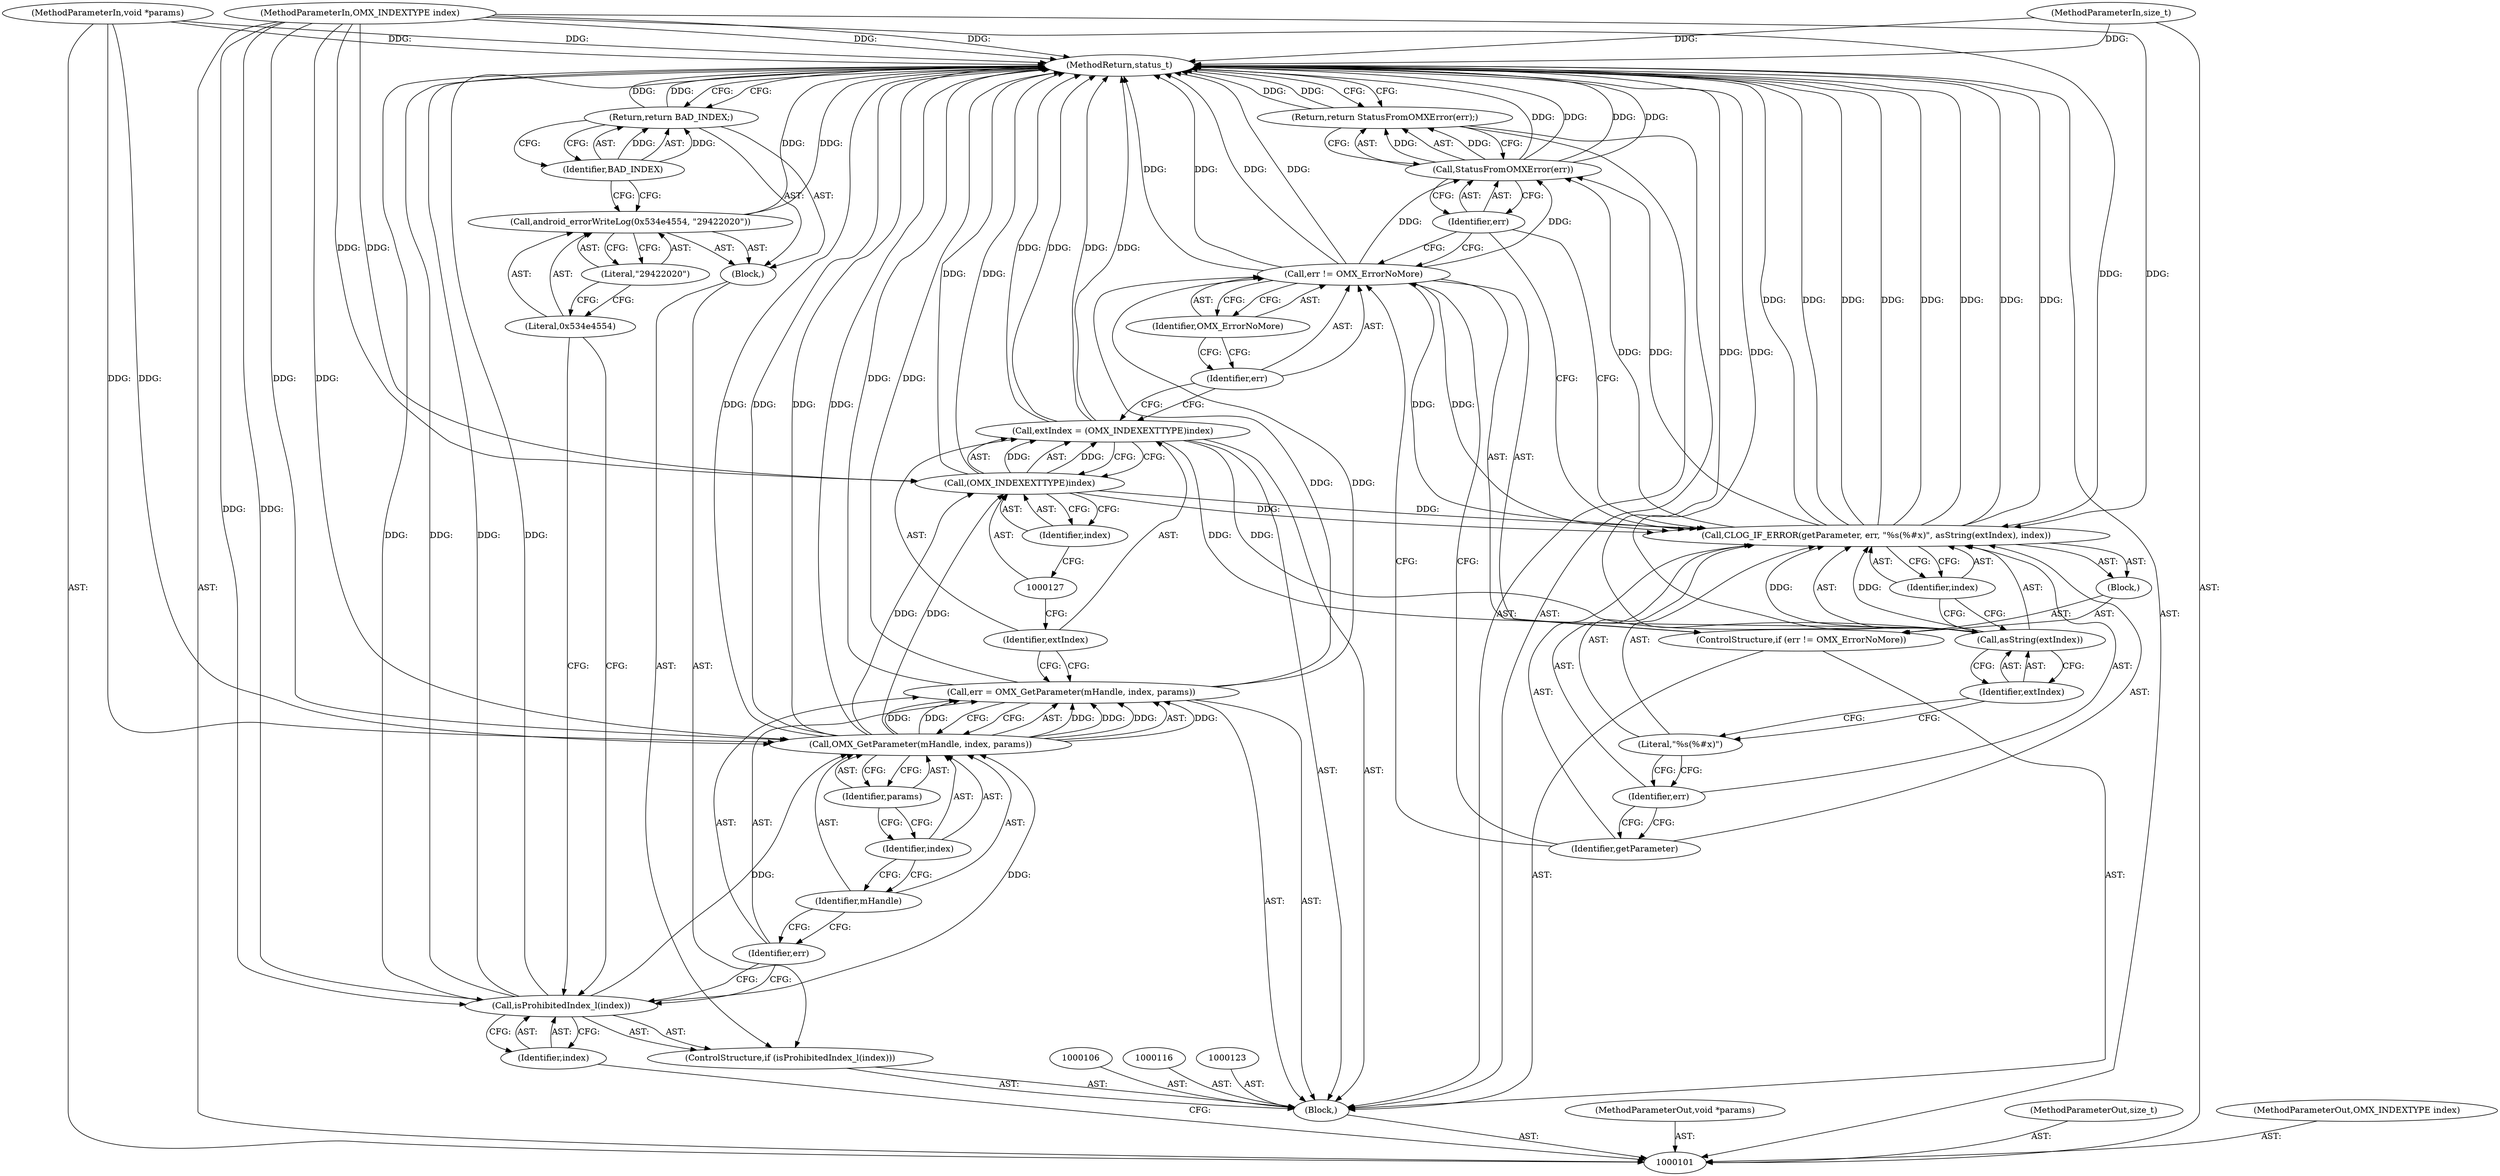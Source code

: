 digraph "0_Android_0f177948ae2640bfe4d70f8e4248e106406b3b0a_10" {
"1000144" [label="(MethodReturn,status_t)"];
"1000117" [label="(Call,err = OMX_GetParameter(mHandle, index, params))"];
"1000118" [label="(Identifier,err)"];
"1000119" [label="(Call,OMX_GetParameter(mHandle, index, params))"];
"1000120" [label="(Identifier,mHandle)"];
"1000121" [label="(Identifier,index)"];
"1000122" [label="(Identifier,params)"];
"1000124" [label="(Call,extIndex = (OMX_INDEXEXTTYPE)index)"];
"1000125" [label="(Identifier,extIndex)"];
"1000126" [label="(Call,(OMX_INDEXEXTTYPE)index)"];
"1000128" [label="(Identifier,index)"];
"1000129" [label="(ControlStructure,if (err != OMX_ErrorNoMore))"];
"1000132" [label="(Identifier,OMX_ErrorNoMore)"];
"1000133" [label="(Block,)"];
"1000130" [label="(Call,err != OMX_ErrorNoMore)"];
"1000131" [label="(Identifier,err)"];
"1000135" [label="(Identifier,getParameter)"];
"1000136" [label="(Identifier,err)"];
"1000137" [label="(Literal,\"%s(%#x)\")"];
"1000138" [label="(Call,asString(extIndex))"];
"1000139" [label="(Identifier,extIndex)"];
"1000140" [label="(Identifier,index)"];
"1000134" [label="(Call,CLOG_IF_ERROR(getParameter, err, \"%s(%#x)\", asString(extIndex), index))"];
"1000141" [label="(Return,return StatusFromOMXError(err);)"];
"1000143" [label="(Identifier,err)"];
"1000142" [label="(Call,StatusFromOMXError(err))"];
"1000103" [label="(MethodParameterIn,void *params)"];
"1000204" [label="(MethodParameterOut,void *params)"];
"1000104" [label="(MethodParameterIn,size_t)"];
"1000205" [label="(MethodParameterOut,size_t)"];
"1000105" [label="(Block,)"];
"1000102" [label="(MethodParameterIn,OMX_INDEXTYPE index)"];
"1000203" [label="(MethodParameterOut,OMX_INDEXTYPE index)"];
"1000109" [label="(Identifier,index)"];
"1000110" [label="(Block,)"];
"1000107" [label="(ControlStructure,if (isProhibitedIndex_l(index)))"];
"1000108" [label="(Call,isProhibitedIndex_l(index))"];
"1000112" [label="(Literal,0x534e4554)"];
"1000113" [label="(Literal,\"29422020\")"];
"1000111" [label="(Call,android_errorWriteLog(0x534e4554, \"29422020\"))"];
"1000115" [label="(Identifier,BAD_INDEX)"];
"1000114" [label="(Return,return BAD_INDEX;)"];
"1000144" -> "1000101"  [label="AST: "];
"1000144" -> "1000114"  [label="CFG: "];
"1000144" -> "1000141"  [label="CFG: "];
"1000142" -> "1000144"  [label="DDG: "];
"1000142" -> "1000144"  [label="DDG: "];
"1000124" -> "1000144"  [label="DDG: "];
"1000124" -> "1000144"  [label="DDG: "];
"1000108" -> "1000144"  [label="DDG: "];
"1000108" -> "1000144"  [label="DDG: "];
"1000104" -> "1000144"  [label="DDG: "];
"1000134" -> "1000144"  [label="DDG: "];
"1000134" -> "1000144"  [label="DDG: "];
"1000134" -> "1000144"  [label="DDG: "];
"1000134" -> "1000144"  [label="DDG: "];
"1000102" -> "1000144"  [label="DDG: "];
"1000117" -> "1000144"  [label="DDG: "];
"1000111" -> "1000144"  [label="DDG: "];
"1000130" -> "1000144"  [label="DDG: "];
"1000130" -> "1000144"  [label="DDG: "];
"1000138" -> "1000144"  [label="DDG: "];
"1000103" -> "1000144"  [label="DDG: "];
"1000119" -> "1000144"  [label="DDG: "];
"1000119" -> "1000144"  [label="DDG: "];
"1000126" -> "1000144"  [label="DDG: "];
"1000141" -> "1000144"  [label="DDG: "];
"1000114" -> "1000144"  [label="DDG: "];
"1000117" -> "1000105"  [label="AST: "];
"1000117" -> "1000119"  [label="CFG: "];
"1000118" -> "1000117"  [label="AST: "];
"1000119" -> "1000117"  [label="AST: "];
"1000125" -> "1000117"  [label="CFG: "];
"1000117" -> "1000144"  [label="DDG: "];
"1000119" -> "1000117"  [label="DDG: "];
"1000119" -> "1000117"  [label="DDG: "];
"1000119" -> "1000117"  [label="DDG: "];
"1000117" -> "1000130"  [label="DDG: "];
"1000118" -> "1000117"  [label="AST: "];
"1000118" -> "1000108"  [label="CFG: "];
"1000120" -> "1000118"  [label="CFG: "];
"1000119" -> "1000117"  [label="AST: "];
"1000119" -> "1000122"  [label="CFG: "];
"1000120" -> "1000119"  [label="AST: "];
"1000121" -> "1000119"  [label="AST: "];
"1000122" -> "1000119"  [label="AST: "];
"1000117" -> "1000119"  [label="CFG: "];
"1000119" -> "1000144"  [label="DDG: "];
"1000119" -> "1000144"  [label="DDG: "];
"1000119" -> "1000117"  [label="DDG: "];
"1000119" -> "1000117"  [label="DDG: "];
"1000119" -> "1000117"  [label="DDG: "];
"1000108" -> "1000119"  [label="DDG: "];
"1000102" -> "1000119"  [label="DDG: "];
"1000103" -> "1000119"  [label="DDG: "];
"1000119" -> "1000126"  [label="DDG: "];
"1000120" -> "1000119"  [label="AST: "];
"1000120" -> "1000118"  [label="CFG: "];
"1000121" -> "1000120"  [label="CFG: "];
"1000121" -> "1000119"  [label="AST: "];
"1000121" -> "1000120"  [label="CFG: "];
"1000122" -> "1000121"  [label="CFG: "];
"1000122" -> "1000119"  [label="AST: "];
"1000122" -> "1000121"  [label="CFG: "];
"1000119" -> "1000122"  [label="CFG: "];
"1000124" -> "1000105"  [label="AST: "];
"1000124" -> "1000126"  [label="CFG: "];
"1000125" -> "1000124"  [label="AST: "];
"1000126" -> "1000124"  [label="AST: "];
"1000131" -> "1000124"  [label="CFG: "];
"1000124" -> "1000144"  [label="DDG: "];
"1000124" -> "1000144"  [label="DDG: "];
"1000126" -> "1000124"  [label="DDG: "];
"1000124" -> "1000138"  [label="DDG: "];
"1000125" -> "1000124"  [label="AST: "];
"1000125" -> "1000117"  [label="CFG: "];
"1000127" -> "1000125"  [label="CFG: "];
"1000126" -> "1000124"  [label="AST: "];
"1000126" -> "1000128"  [label="CFG: "];
"1000127" -> "1000126"  [label="AST: "];
"1000128" -> "1000126"  [label="AST: "];
"1000124" -> "1000126"  [label="CFG: "];
"1000126" -> "1000144"  [label="DDG: "];
"1000126" -> "1000124"  [label="DDG: "];
"1000119" -> "1000126"  [label="DDG: "];
"1000102" -> "1000126"  [label="DDG: "];
"1000126" -> "1000134"  [label="DDG: "];
"1000128" -> "1000126"  [label="AST: "];
"1000128" -> "1000127"  [label="CFG: "];
"1000126" -> "1000128"  [label="CFG: "];
"1000129" -> "1000105"  [label="AST: "];
"1000130" -> "1000129"  [label="AST: "];
"1000133" -> "1000129"  [label="AST: "];
"1000132" -> "1000130"  [label="AST: "];
"1000132" -> "1000131"  [label="CFG: "];
"1000130" -> "1000132"  [label="CFG: "];
"1000133" -> "1000129"  [label="AST: "];
"1000134" -> "1000133"  [label="AST: "];
"1000130" -> "1000129"  [label="AST: "];
"1000130" -> "1000132"  [label="CFG: "];
"1000131" -> "1000130"  [label="AST: "];
"1000132" -> "1000130"  [label="AST: "];
"1000135" -> "1000130"  [label="CFG: "];
"1000143" -> "1000130"  [label="CFG: "];
"1000130" -> "1000144"  [label="DDG: "];
"1000130" -> "1000144"  [label="DDG: "];
"1000117" -> "1000130"  [label="DDG: "];
"1000130" -> "1000134"  [label="DDG: "];
"1000130" -> "1000142"  [label="DDG: "];
"1000131" -> "1000130"  [label="AST: "];
"1000131" -> "1000124"  [label="CFG: "];
"1000132" -> "1000131"  [label="CFG: "];
"1000135" -> "1000134"  [label="AST: "];
"1000135" -> "1000130"  [label="CFG: "];
"1000136" -> "1000135"  [label="CFG: "];
"1000136" -> "1000134"  [label="AST: "];
"1000136" -> "1000135"  [label="CFG: "];
"1000137" -> "1000136"  [label="CFG: "];
"1000137" -> "1000134"  [label="AST: "];
"1000137" -> "1000136"  [label="CFG: "];
"1000139" -> "1000137"  [label="CFG: "];
"1000138" -> "1000134"  [label="AST: "];
"1000138" -> "1000139"  [label="CFG: "];
"1000139" -> "1000138"  [label="AST: "];
"1000140" -> "1000138"  [label="CFG: "];
"1000138" -> "1000144"  [label="DDG: "];
"1000138" -> "1000134"  [label="DDG: "];
"1000124" -> "1000138"  [label="DDG: "];
"1000139" -> "1000138"  [label="AST: "];
"1000139" -> "1000137"  [label="CFG: "];
"1000138" -> "1000139"  [label="CFG: "];
"1000140" -> "1000134"  [label="AST: "];
"1000140" -> "1000138"  [label="CFG: "];
"1000134" -> "1000140"  [label="CFG: "];
"1000134" -> "1000133"  [label="AST: "];
"1000134" -> "1000140"  [label="CFG: "];
"1000135" -> "1000134"  [label="AST: "];
"1000136" -> "1000134"  [label="AST: "];
"1000137" -> "1000134"  [label="AST: "];
"1000138" -> "1000134"  [label="AST: "];
"1000140" -> "1000134"  [label="AST: "];
"1000143" -> "1000134"  [label="CFG: "];
"1000134" -> "1000144"  [label="DDG: "];
"1000134" -> "1000144"  [label="DDG: "];
"1000134" -> "1000144"  [label="DDG: "];
"1000134" -> "1000144"  [label="DDG: "];
"1000130" -> "1000134"  [label="DDG: "];
"1000138" -> "1000134"  [label="DDG: "];
"1000126" -> "1000134"  [label="DDG: "];
"1000102" -> "1000134"  [label="DDG: "];
"1000134" -> "1000142"  [label="DDG: "];
"1000141" -> "1000105"  [label="AST: "];
"1000141" -> "1000142"  [label="CFG: "];
"1000142" -> "1000141"  [label="AST: "];
"1000144" -> "1000141"  [label="CFG: "];
"1000141" -> "1000144"  [label="DDG: "];
"1000142" -> "1000141"  [label="DDG: "];
"1000143" -> "1000142"  [label="AST: "];
"1000143" -> "1000134"  [label="CFG: "];
"1000143" -> "1000130"  [label="CFG: "];
"1000142" -> "1000143"  [label="CFG: "];
"1000142" -> "1000141"  [label="AST: "];
"1000142" -> "1000143"  [label="CFG: "];
"1000143" -> "1000142"  [label="AST: "];
"1000141" -> "1000142"  [label="CFG: "];
"1000142" -> "1000144"  [label="DDG: "];
"1000142" -> "1000144"  [label="DDG: "];
"1000142" -> "1000141"  [label="DDG: "];
"1000134" -> "1000142"  [label="DDG: "];
"1000130" -> "1000142"  [label="DDG: "];
"1000103" -> "1000101"  [label="AST: "];
"1000103" -> "1000144"  [label="DDG: "];
"1000103" -> "1000119"  [label="DDG: "];
"1000204" -> "1000101"  [label="AST: "];
"1000104" -> "1000101"  [label="AST: "];
"1000104" -> "1000144"  [label="DDG: "];
"1000205" -> "1000101"  [label="AST: "];
"1000105" -> "1000101"  [label="AST: "];
"1000106" -> "1000105"  [label="AST: "];
"1000107" -> "1000105"  [label="AST: "];
"1000116" -> "1000105"  [label="AST: "];
"1000117" -> "1000105"  [label="AST: "];
"1000123" -> "1000105"  [label="AST: "];
"1000124" -> "1000105"  [label="AST: "];
"1000129" -> "1000105"  [label="AST: "];
"1000141" -> "1000105"  [label="AST: "];
"1000102" -> "1000101"  [label="AST: "];
"1000102" -> "1000144"  [label="DDG: "];
"1000102" -> "1000108"  [label="DDG: "];
"1000102" -> "1000119"  [label="DDG: "];
"1000102" -> "1000126"  [label="DDG: "];
"1000102" -> "1000134"  [label="DDG: "];
"1000203" -> "1000101"  [label="AST: "];
"1000109" -> "1000108"  [label="AST: "];
"1000109" -> "1000101"  [label="CFG: "];
"1000108" -> "1000109"  [label="CFG: "];
"1000110" -> "1000107"  [label="AST: "];
"1000111" -> "1000110"  [label="AST: "];
"1000114" -> "1000110"  [label="AST: "];
"1000107" -> "1000105"  [label="AST: "];
"1000108" -> "1000107"  [label="AST: "];
"1000110" -> "1000107"  [label="AST: "];
"1000108" -> "1000107"  [label="AST: "];
"1000108" -> "1000109"  [label="CFG: "];
"1000109" -> "1000108"  [label="AST: "];
"1000112" -> "1000108"  [label="CFG: "];
"1000118" -> "1000108"  [label="CFG: "];
"1000108" -> "1000144"  [label="DDG: "];
"1000108" -> "1000144"  [label="DDG: "];
"1000102" -> "1000108"  [label="DDG: "];
"1000108" -> "1000119"  [label="DDG: "];
"1000112" -> "1000111"  [label="AST: "];
"1000112" -> "1000108"  [label="CFG: "];
"1000113" -> "1000112"  [label="CFG: "];
"1000113" -> "1000111"  [label="AST: "];
"1000113" -> "1000112"  [label="CFG: "];
"1000111" -> "1000113"  [label="CFG: "];
"1000111" -> "1000110"  [label="AST: "];
"1000111" -> "1000113"  [label="CFG: "];
"1000112" -> "1000111"  [label="AST: "];
"1000113" -> "1000111"  [label="AST: "];
"1000115" -> "1000111"  [label="CFG: "];
"1000111" -> "1000144"  [label="DDG: "];
"1000115" -> "1000114"  [label="AST: "];
"1000115" -> "1000111"  [label="CFG: "];
"1000114" -> "1000115"  [label="CFG: "];
"1000115" -> "1000114"  [label="DDG: "];
"1000114" -> "1000110"  [label="AST: "];
"1000114" -> "1000115"  [label="CFG: "];
"1000115" -> "1000114"  [label="AST: "];
"1000144" -> "1000114"  [label="CFG: "];
"1000114" -> "1000144"  [label="DDG: "];
"1000115" -> "1000114"  [label="DDG: "];
}
